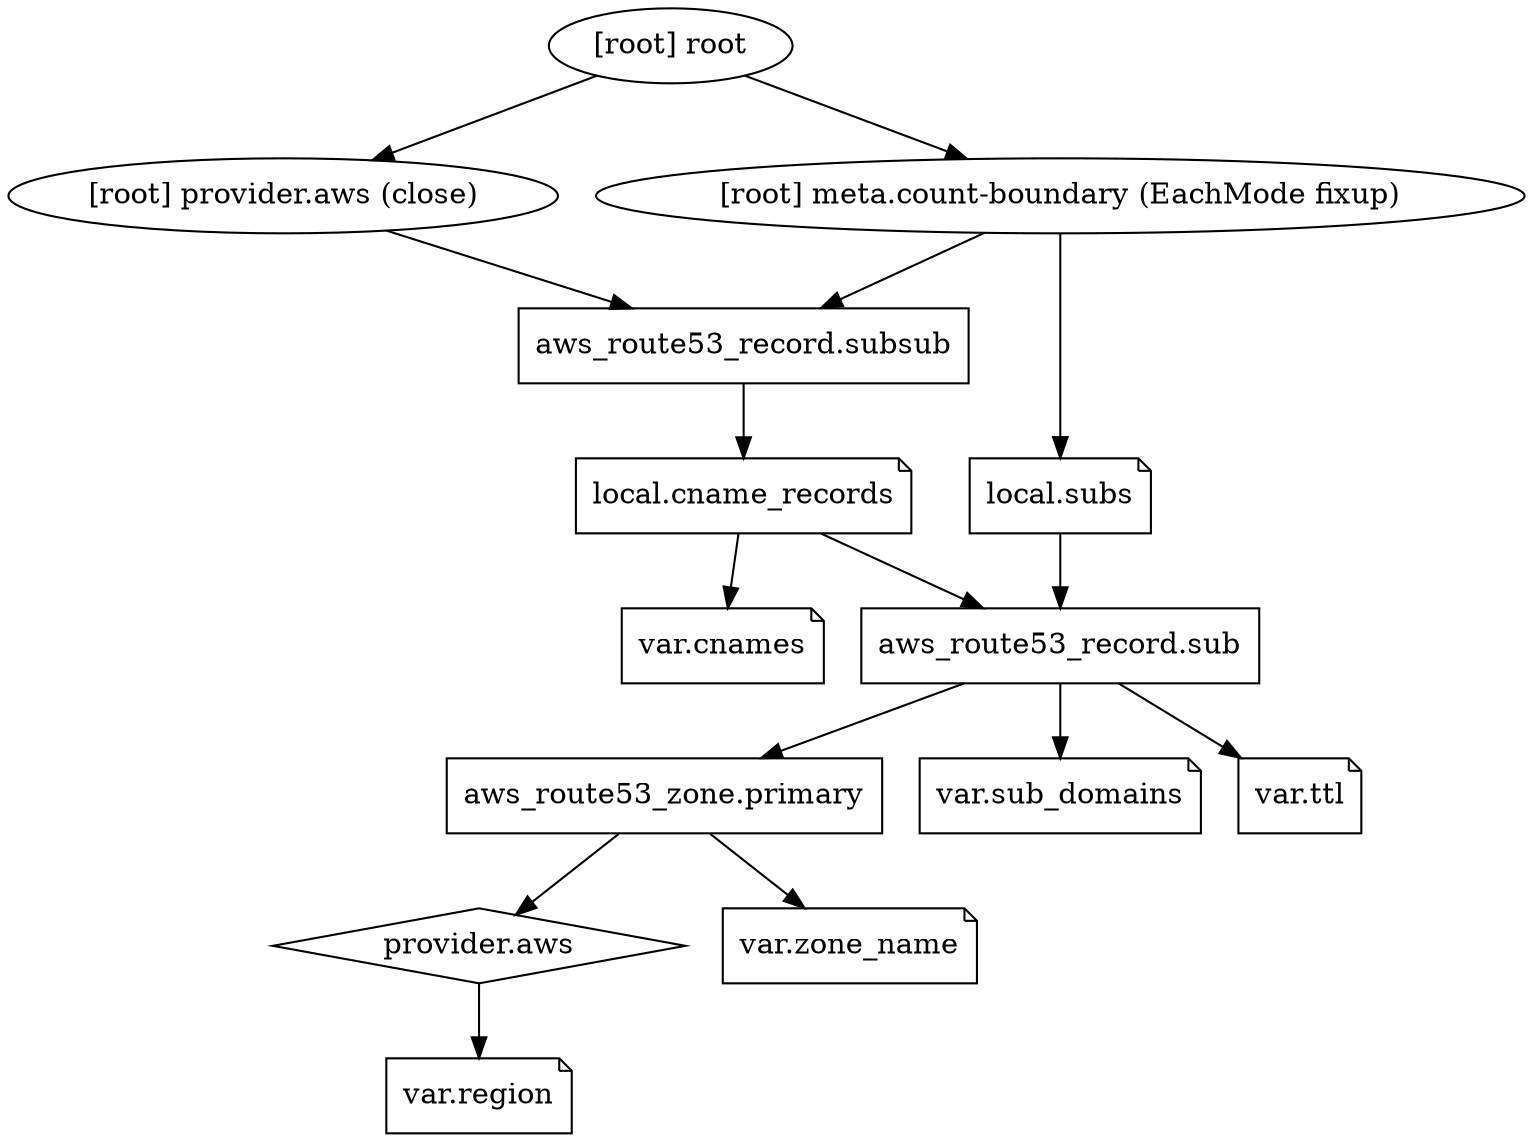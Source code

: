 digraph {
	compound = "true"
	newrank = "true"
	subgraph "root" {
		"[root] aws_route53_record.sub" [label = "aws_route53_record.sub", shape = "box"]
		"[root] aws_route53_record.subsub" [label = "aws_route53_record.subsub", shape = "box"]
		"[root] aws_route53_zone.primary" [label = "aws_route53_zone.primary", shape = "box"]
		"[root] local.cname_records" [label = "local.cname_records", shape = "note"]
		"[root] local.subs" [label = "local.subs", shape = "note"]
		"[root] provider.aws" [label = "provider.aws", shape = "diamond"]
		"[root] var.cnames" [label = "var.cnames", shape = "note"]
		"[root] var.region" [label = "var.region", shape = "note"]
		"[root] var.sub_domains" [label = "var.sub_domains", shape = "note"]
		"[root] var.ttl" [label = "var.ttl", shape = "note"]
		"[root] var.zone_name" [label = "var.zone_name", shape = "note"]
		"[root] aws_route53_record.sub" -> "[root] aws_route53_zone.primary"
		"[root] aws_route53_record.sub" -> "[root] var.sub_domains"
		"[root] aws_route53_record.sub" -> "[root] var.ttl"
		"[root] aws_route53_record.subsub" -> "[root] local.cname_records"
		"[root] aws_route53_zone.primary" -> "[root] provider.aws"
		"[root] aws_route53_zone.primary" -> "[root] var.zone_name"
		"[root] local.cname_records" -> "[root] aws_route53_record.sub"
		"[root] local.cname_records" -> "[root] var.cnames"
		"[root] local.subs" -> "[root] aws_route53_record.sub"
		"[root] meta.count-boundary (EachMode fixup)" -> "[root] aws_route53_record.subsub"
		"[root] meta.count-boundary (EachMode fixup)" -> "[root] local.subs"
		"[root] provider.aws (close)" -> "[root] aws_route53_record.subsub"
		"[root] provider.aws" -> "[root] var.region"
		"[root] root" -> "[root] meta.count-boundary (EachMode fixup)"
		"[root] root" -> "[root] provider.aws (close)"
	}
}


